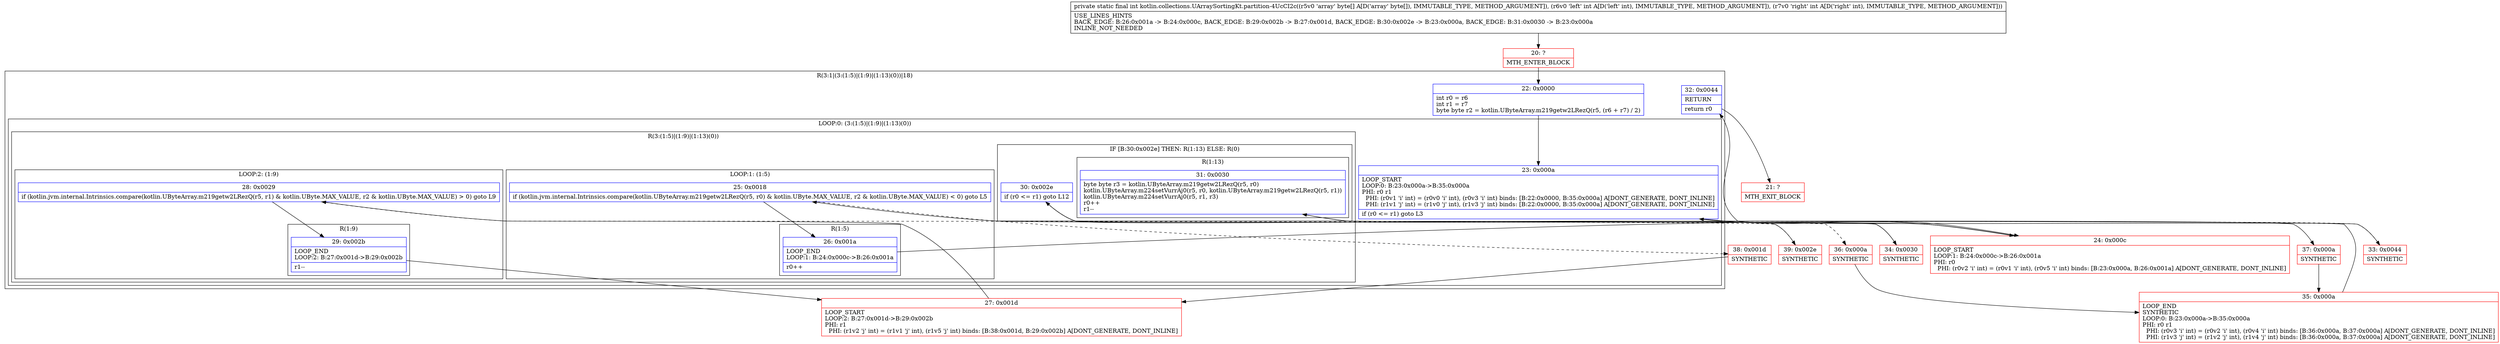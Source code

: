 digraph "CFG forkotlin.collections.UArraySortingKt.partition\-4UcCI2c([BII)I" {
subgraph cluster_Region_1650352726 {
label = "R(3:1|(3:(1:5)|(1:9)|(1:13)(0))|18)";
node [shape=record,color=blue];
Node_22 [shape=record,label="{22\:\ 0x0000|int r0 = r6\lint r1 = r7\lbyte byte r2 = kotlin.UByteArray.m219getw2LRezQ(r5, (r6 + r7) \/ 2)\l}"];
subgraph cluster_LoopRegion_164500002 {
label = "LOOP:0: (3:(1:5)|(1:9)|(1:13)(0))";
node [shape=record,color=blue];
Node_23 [shape=record,label="{23\:\ 0x000a|LOOP_START\lLOOP:0: B:23:0x000a\-\>B:35:0x000a\lPHI: r0 r1 \l  PHI: (r0v1 'i' int) = (r0v0 'i' int), (r0v3 'i' int) binds: [B:22:0x0000, B:35:0x000a] A[DONT_GENERATE, DONT_INLINE]\l  PHI: (r1v1 'j' int) = (r1v0 'j' int), (r1v3 'j' int) binds: [B:22:0x0000, B:35:0x000a] A[DONT_GENERATE, DONT_INLINE]\l|if (r0 \<= r1) goto L3\l}"];
subgraph cluster_Region_2021733744 {
label = "R(3:(1:5)|(1:9)|(1:13)(0))";
node [shape=record,color=blue];
subgraph cluster_LoopRegion_403938719 {
label = "LOOP:1: (1:5)";
node [shape=record,color=blue];
Node_25 [shape=record,label="{25\:\ 0x0018|if (kotlin.jvm.internal.Intrinsics.compare(kotlin.UByteArray.m219getw2LRezQ(r5, r0) & kotlin.UByte.MAX_VALUE, r2 & kotlin.UByte.MAX_VALUE) \< 0) goto L5\l}"];
subgraph cluster_Region_649002306 {
label = "R(1:5)";
node [shape=record,color=blue];
Node_26 [shape=record,label="{26\:\ 0x001a|LOOP_END\lLOOP:1: B:24:0x000c\-\>B:26:0x001a\l|r0++\l}"];
}
}
subgraph cluster_LoopRegion_1618368437 {
label = "LOOP:2: (1:9)";
node [shape=record,color=blue];
Node_28 [shape=record,label="{28\:\ 0x0029|if (kotlin.jvm.internal.Intrinsics.compare(kotlin.UByteArray.m219getw2LRezQ(r5, r1) & kotlin.UByte.MAX_VALUE, r2 & kotlin.UByte.MAX_VALUE) \> 0) goto L9\l}"];
subgraph cluster_Region_433064367 {
label = "R(1:9)";
node [shape=record,color=blue];
Node_29 [shape=record,label="{29\:\ 0x002b|LOOP_END\lLOOP:2: B:27:0x001d\-\>B:29:0x002b\l|r1\-\-\l}"];
}
}
subgraph cluster_IfRegion_1212528904 {
label = "IF [B:30:0x002e] THEN: R(1:13) ELSE: R(0)";
node [shape=record,color=blue];
Node_30 [shape=record,label="{30\:\ 0x002e|if (r0 \<= r1) goto L12\l}"];
subgraph cluster_Region_680460596 {
label = "R(1:13)";
node [shape=record,color=blue];
Node_31 [shape=record,label="{31\:\ 0x0030|byte byte r3 = kotlin.UByteArray.m219getw2LRezQ(r5, r0)\lkotlin.UByteArray.m224setVurrAj0(r5, r0, kotlin.UByteArray.m219getw2LRezQ(r5, r1))\lkotlin.UByteArray.m224setVurrAj0(r5, r1, r3)\lr0++\lr1\-\-\l}"];
}
subgraph cluster_Region_1354786704 {
label = "R(0)";
node [shape=record,color=blue];
}
}
}
}
Node_32 [shape=record,label="{32\:\ 0x0044|RETURN\l|return r0\l}"];
}
Node_20 [shape=record,color=red,label="{20\:\ ?|MTH_ENTER_BLOCK\l}"];
Node_24 [shape=record,color=red,label="{24\:\ 0x000c|LOOP_START\lLOOP:1: B:24:0x000c\-\>B:26:0x001a\lPHI: r0 \l  PHI: (r0v2 'i' int) = (r0v1 'i' int), (r0v5 'i' int) binds: [B:23:0x000a, B:26:0x001a] A[DONT_GENERATE, DONT_INLINE]\l}"];
Node_38 [shape=record,color=red,label="{38\:\ 0x001d|SYNTHETIC\l}"];
Node_27 [shape=record,color=red,label="{27\:\ 0x001d|LOOP_START\lLOOP:2: B:27:0x001d\-\>B:29:0x002b\lPHI: r1 \l  PHI: (r1v2 'j' int) = (r1v1 'j' int), (r1v5 'j' int) binds: [B:38:0x001d, B:29:0x002b] A[DONT_GENERATE, DONT_INLINE]\l}"];
Node_39 [shape=record,color=red,label="{39\:\ 0x002e|SYNTHETIC\l}"];
Node_34 [shape=record,color=red,label="{34\:\ 0x0030|SYNTHETIC\l}"];
Node_37 [shape=record,color=red,label="{37\:\ 0x000a|SYNTHETIC\l}"];
Node_35 [shape=record,color=red,label="{35\:\ 0x000a|LOOP_END\lSYNTHETIC\lLOOP:0: B:23:0x000a\-\>B:35:0x000a\lPHI: r0 r1 \l  PHI: (r0v3 'i' int) = (r0v2 'i' int), (r0v4 'i' int) binds: [B:36:0x000a, B:37:0x000a] A[DONT_GENERATE, DONT_INLINE]\l  PHI: (r1v3 'j' int) = (r1v2 'j' int), (r1v4 'j' int) binds: [B:36:0x000a, B:37:0x000a] A[DONT_GENERATE, DONT_INLINE]\l}"];
Node_36 [shape=record,color=red,label="{36\:\ 0x000a|SYNTHETIC\l}"];
Node_33 [shape=record,color=red,label="{33\:\ 0x0044|SYNTHETIC\l}"];
Node_21 [shape=record,color=red,label="{21\:\ ?|MTH_EXIT_BLOCK\l}"];
MethodNode[shape=record,label="{private static final int kotlin.collections.UArraySortingKt.partition\-4UcCI2c((r5v0 'array' byte[] A[D('array' byte[]), IMMUTABLE_TYPE, METHOD_ARGUMENT]), (r6v0 'left' int A[D('left' int), IMMUTABLE_TYPE, METHOD_ARGUMENT]), (r7v0 'right' int A[D('right' int), IMMUTABLE_TYPE, METHOD_ARGUMENT]))  | USE_LINES_HINTS\lBACK_EDGE: B:26:0x001a \-\> B:24:0x000c, BACK_EDGE: B:29:0x002b \-\> B:27:0x001d, BACK_EDGE: B:30:0x002e \-\> B:23:0x000a, BACK_EDGE: B:31:0x0030 \-\> B:23:0x000a\lINLINE_NOT_NEEDED\l}"];
MethodNode -> Node_20;Node_22 -> Node_23;
Node_23 -> Node_24;
Node_23 -> Node_33[style=dashed];
Node_25 -> Node_26;
Node_25 -> Node_38[style=dashed];
Node_26 -> Node_24;
Node_28 -> Node_29;
Node_28 -> Node_39[style=dashed];
Node_29 -> Node_27;
Node_30 -> Node_34;
Node_30 -> Node_36[style=dashed];
Node_31 -> Node_37;
Node_32 -> Node_21;
Node_20 -> Node_22;
Node_24 -> Node_25;
Node_38 -> Node_27;
Node_27 -> Node_28;
Node_39 -> Node_30;
Node_34 -> Node_31;
Node_37 -> Node_35;
Node_35 -> Node_23;
Node_36 -> Node_35;
Node_33 -> Node_32;
}

